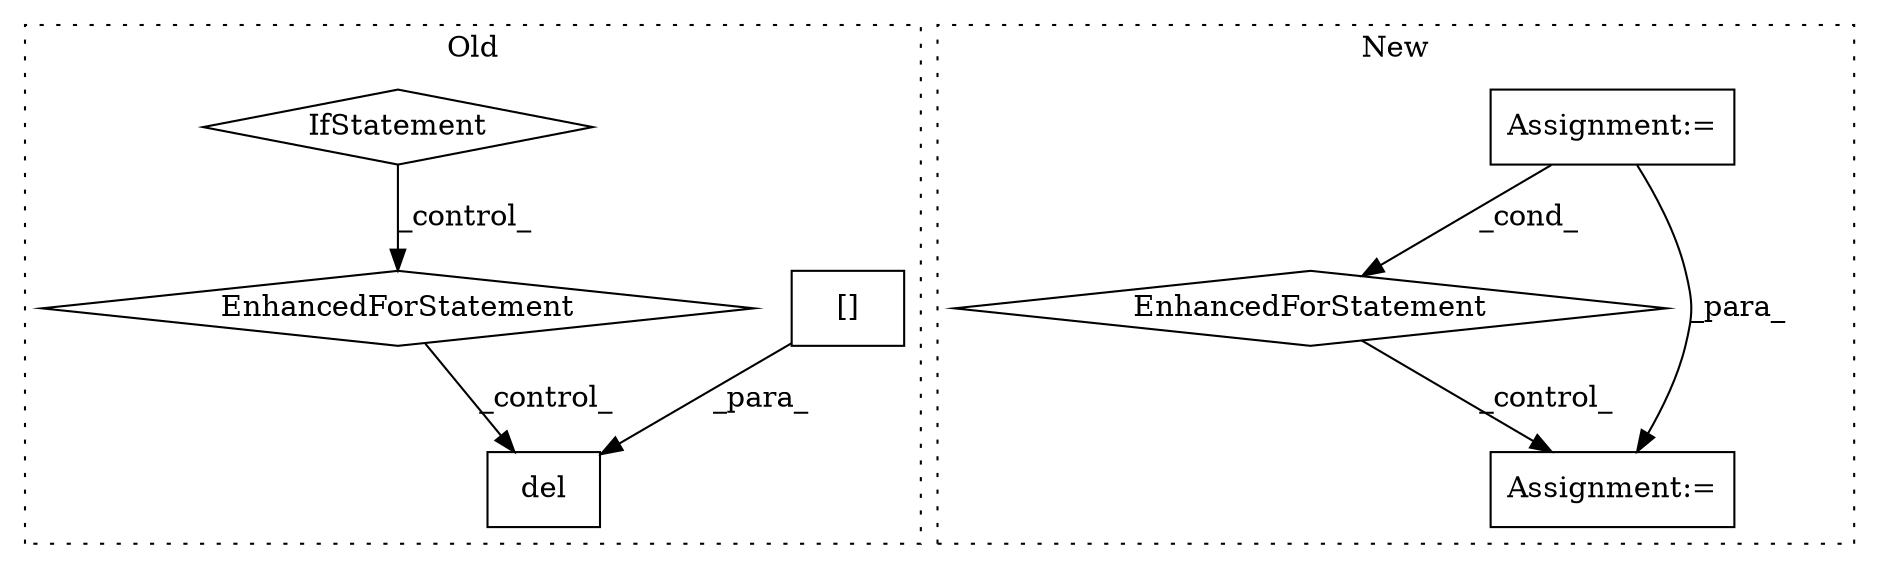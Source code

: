 digraph G {
subgraph cluster0 {
1 [label="del" a="32" s="7174,7194" l="4,1" shape="box"];
4 [label="[]" a="2" s="7178,7193" l="14,1" shape="box"];
5 [label="EnhancedForStatement" a="70" s="7077,7162" l="57,2" shape="diamond"];
7 [label="IfStatement" a="25" s="6834,6852" l="4,2" shape="diamond"];
label = "Old";
style="dotted";
}
subgraph cluster1 {
2 [label="EnhancedForStatement" a="70" s="6797,6899" l="63,2" shape="diamond"];
3 [label="Assignment:=" a="7" s="6797,6899" l="63,2" shape="box"];
6 [label="Assignment:=" a="7" s="6969" l="1" shape="box"];
label = "New";
style="dotted";
}
2 -> 6 [label="_control_"];
3 -> 6 [label="_para_"];
3 -> 2 [label="_cond_"];
4 -> 1 [label="_para_"];
5 -> 1 [label="_control_"];
7 -> 5 [label="_control_"];
}